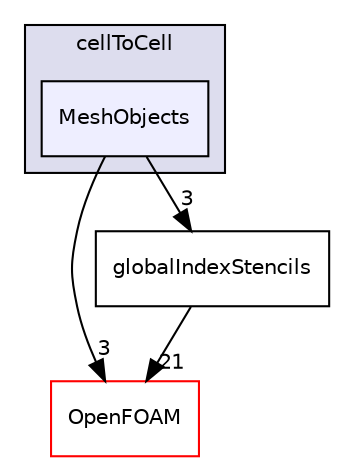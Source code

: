 digraph "src/finiteVolume/fvMesh/extendedStencil/cellToCell/MeshObjects" {
  bgcolor=transparent;
  compound=true
  node [ fontsize="10", fontname="Helvetica"];
  edge [ labelfontsize="10", labelfontname="Helvetica"];
  subgraph clusterdir_29a0ec52e1bec07b305a38b682ef8704 {
    graph [ bgcolor="#ddddee", pencolor="black", label="cellToCell" fontname="Helvetica", fontsize="10", URL="dir_29a0ec52e1bec07b305a38b682ef8704.html"]
  dir_a79bcdb3b8792b3f8e60c8dcd8c8a384 [shape=box, label="MeshObjects", style="filled", fillcolor="#eeeeff", pencolor="black", URL="dir_a79bcdb3b8792b3f8e60c8dcd8c8a384.html"];
  }
  dir_c5473ff19b20e6ec4dfe5c310b3778a8 [shape=box label="OpenFOAM" color="red" URL="dir_c5473ff19b20e6ec4dfe5c310b3778a8.html"];
  dir_38de3bbb3a1876434488393204a312e0 [shape=box label="globalIndexStencils" URL="dir_38de3bbb3a1876434488393204a312e0.html"];
  dir_a79bcdb3b8792b3f8e60c8dcd8c8a384->dir_c5473ff19b20e6ec4dfe5c310b3778a8 [headlabel="3", labeldistance=1.5 headhref="dir_001130_001898.html"];
  dir_a79bcdb3b8792b3f8e60c8dcd8c8a384->dir_38de3bbb3a1876434488393204a312e0 [headlabel="3", labeldistance=1.5 headhref="dir_001130_001129.html"];
  dir_38de3bbb3a1876434488393204a312e0->dir_c5473ff19b20e6ec4dfe5c310b3778a8 [headlabel="21", labeldistance=1.5 headhref="dir_001129_001898.html"];
}

